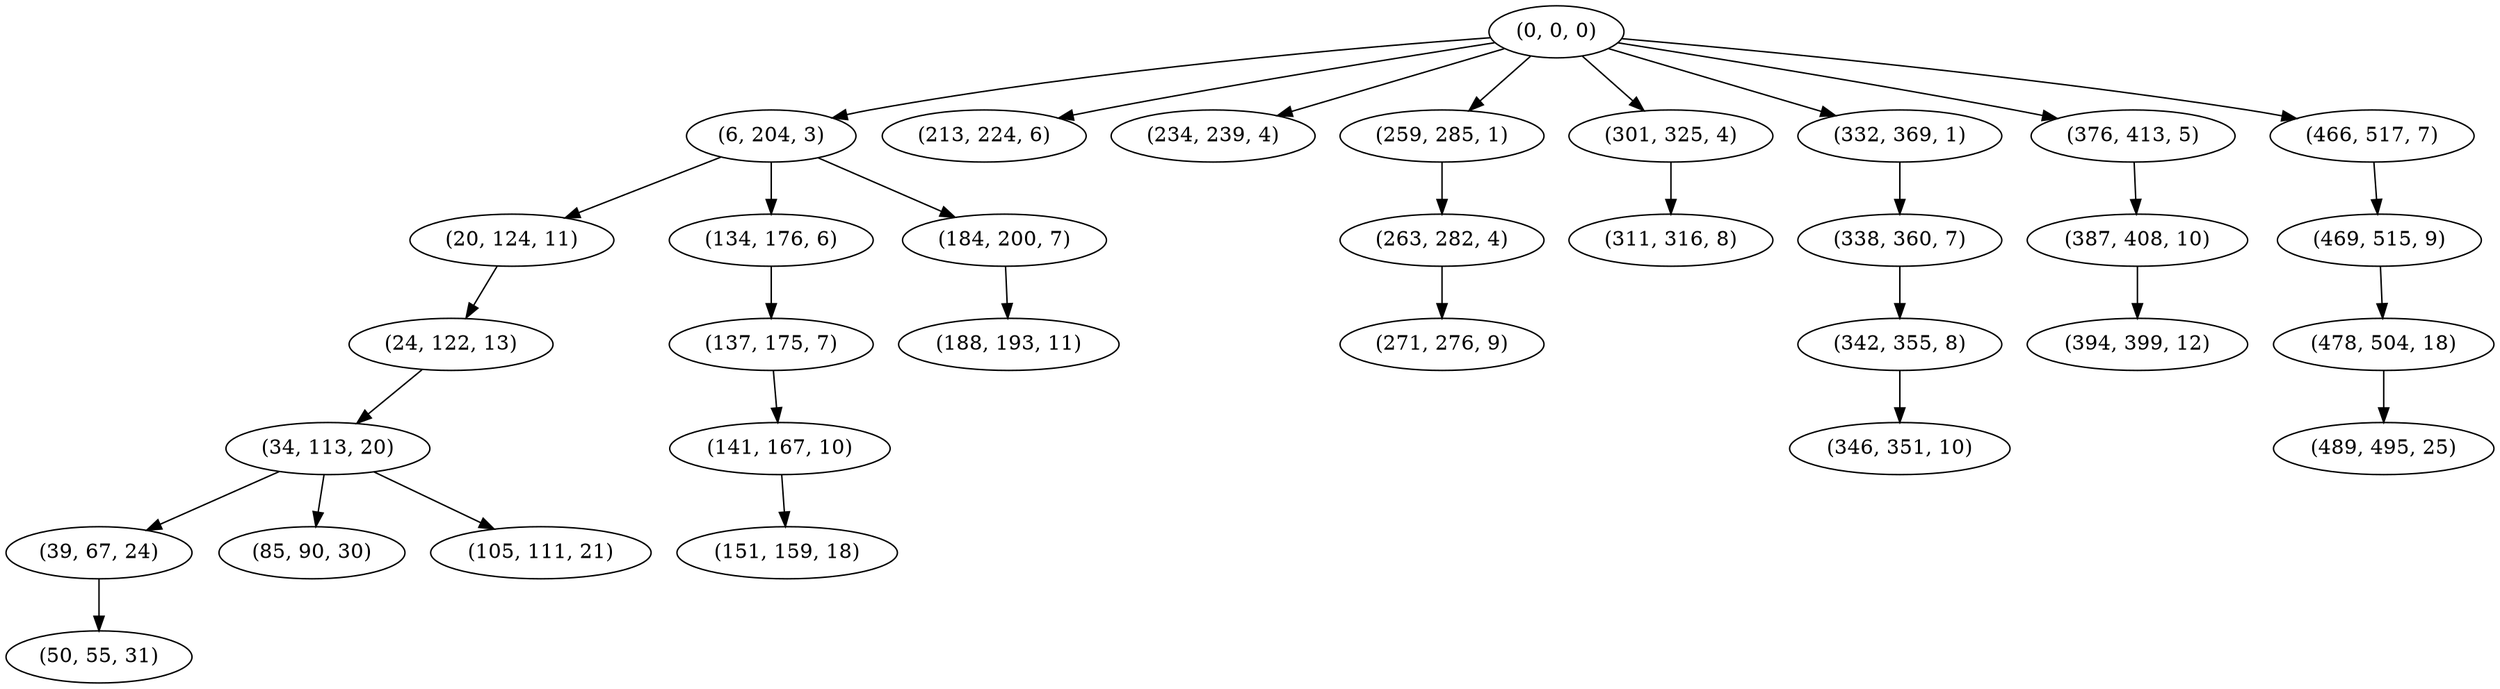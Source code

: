digraph tree {
    "(0, 0, 0)";
    "(6, 204, 3)";
    "(20, 124, 11)";
    "(24, 122, 13)";
    "(34, 113, 20)";
    "(39, 67, 24)";
    "(50, 55, 31)";
    "(85, 90, 30)";
    "(105, 111, 21)";
    "(134, 176, 6)";
    "(137, 175, 7)";
    "(141, 167, 10)";
    "(151, 159, 18)";
    "(184, 200, 7)";
    "(188, 193, 11)";
    "(213, 224, 6)";
    "(234, 239, 4)";
    "(259, 285, 1)";
    "(263, 282, 4)";
    "(271, 276, 9)";
    "(301, 325, 4)";
    "(311, 316, 8)";
    "(332, 369, 1)";
    "(338, 360, 7)";
    "(342, 355, 8)";
    "(346, 351, 10)";
    "(376, 413, 5)";
    "(387, 408, 10)";
    "(394, 399, 12)";
    "(466, 517, 7)";
    "(469, 515, 9)";
    "(478, 504, 18)";
    "(489, 495, 25)";
    "(0, 0, 0)" -> "(6, 204, 3)";
    "(0, 0, 0)" -> "(213, 224, 6)";
    "(0, 0, 0)" -> "(234, 239, 4)";
    "(0, 0, 0)" -> "(259, 285, 1)";
    "(0, 0, 0)" -> "(301, 325, 4)";
    "(0, 0, 0)" -> "(332, 369, 1)";
    "(0, 0, 0)" -> "(376, 413, 5)";
    "(0, 0, 0)" -> "(466, 517, 7)";
    "(6, 204, 3)" -> "(20, 124, 11)";
    "(6, 204, 3)" -> "(134, 176, 6)";
    "(6, 204, 3)" -> "(184, 200, 7)";
    "(20, 124, 11)" -> "(24, 122, 13)";
    "(24, 122, 13)" -> "(34, 113, 20)";
    "(34, 113, 20)" -> "(39, 67, 24)";
    "(34, 113, 20)" -> "(85, 90, 30)";
    "(34, 113, 20)" -> "(105, 111, 21)";
    "(39, 67, 24)" -> "(50, 55, 31)";
    "(134, 176, 6)" -> "(137, 175, 7)";
    "(137, 175, 7)" -> "(141, 167, 10)";
    "(141, 167, 10)" -> "(151, 159, 18)";
    "(184, 200, 7)" -> "(188, 193, 11)";
    "(259, 285, 1)" -> "(263, 282, 4)";
    "(263, 282, 4)" -> "(271, 276, 9)";
    "(301, 325, 4)" -> "(311, 316, 8)";
    "(332, 369, 1)" -> "(338, 360, 7)";
    "(338, 360, 7)" -> "(342, 355, 8)";
    "(342, 355, 8)" -> "(346, 351, 10)";
    "(376, 413, 5)" -> "(387, 408, 10)";
    "(387, 408, 10)" -> "(394, 399, 12)";
    "(466, 517, 7)" -> "(469, 515, 9)";
    "(469, 515, 9)" -> "(478, 504, 18)";
    "(478, 504, 18)" -> "(489, 495, 25)";
}

